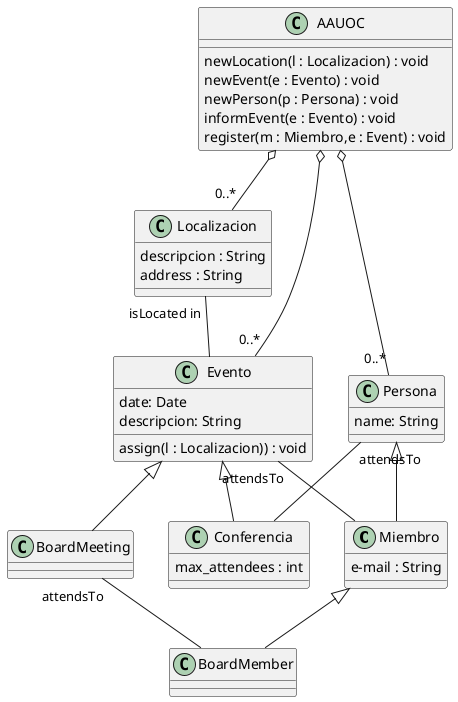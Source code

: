 @startuml

class Miembro{
e-mail : String

}

class BoardMember{

}

class Evento{
date: Date
descripcion: String
assign(l : Localizacion)) : void

}

class Conferencia{
max_attendees : int
}

class BoardMeeting{

}

class Localizacion{
descripcion : String
address : String
}

class Persona{
name: String

}

class AAUOC{
newLocation(l : Localizacion) : void
newEvent(e : Evento) : void
newPerson(p : Persona) : void
informEvent(e : Evento) : void
register(m : Miembro,e : Event) : void
}

Evento <|-- Conferencia
Evento <|-- BoardMeeting

Persona <|-- Miembro
Miembro <|-- BoardMember

AAUOC o-- "0..*" Persona
AAUOC o-- "0..*" Localizacion
AAUOC o-- "0..*" Evento

Persona "attendsTo" -- Conferencia

BoardMeeting "attendsTo" -- BoardMember

Evento "attendsTo" -- Miembro

Localizacion "isLocated in" -- Evento


@enduml